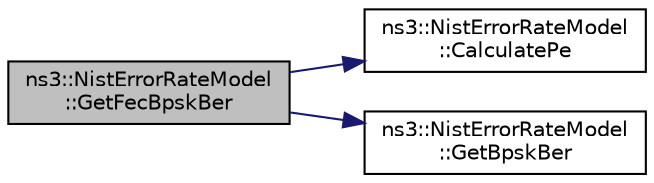 digraph "ns3::NistErrorRateModel::GetFecBpskBer"
{
 // LATEX_PDF_SIZE
  edge [fontname="Helvetica",fontsize="10",labelfontname="Helvetica",labelfontsize="10"];
  node [fontname="Helvetica",fontsize="10",shape=record];
  rankdir="LR";
  Node1 [label="ns3::NistErrorRateModel\l::GetFecBpskBer",height=0.2,width=0.4,color="black", fillcolor="grey75", style="filled", fontcolor="black",tooltip="Return BER of BPSK at the given SNR after applying FEC."];
  Node1 -> Node2 [color="midnightblue",fontsize="10",style="solid",fontname="Helvetica"];
  Node2 [label="ns3::NistErrorRateModel\l::CalculatePe",height=0.2,width=0.4,color="black", fillcolor="white", style="filled",URL="$classns3_1_1_nist_error_rate_model.html#a4cc0d595ec6bd966e21591ddb0b092a5",tooltip="Return the coded BER for the given p and b."];
  Node1 -> Node3 [color="midnightblue",fontsize="10",style="solid",fontname="Helvetica"];
  Node3 [label="ns3::NistErrorRateModel\l::GetBpskBer",height=0.2,width=0.4,color="black", fillcolor="white", style="filled",URL="$classns3_1_1_nist_error_rate_model.html#a3d3f062c9e892c5cfc1a143099a6832e",tooltip="Return BER of BPSK at the given SNR."];
}
